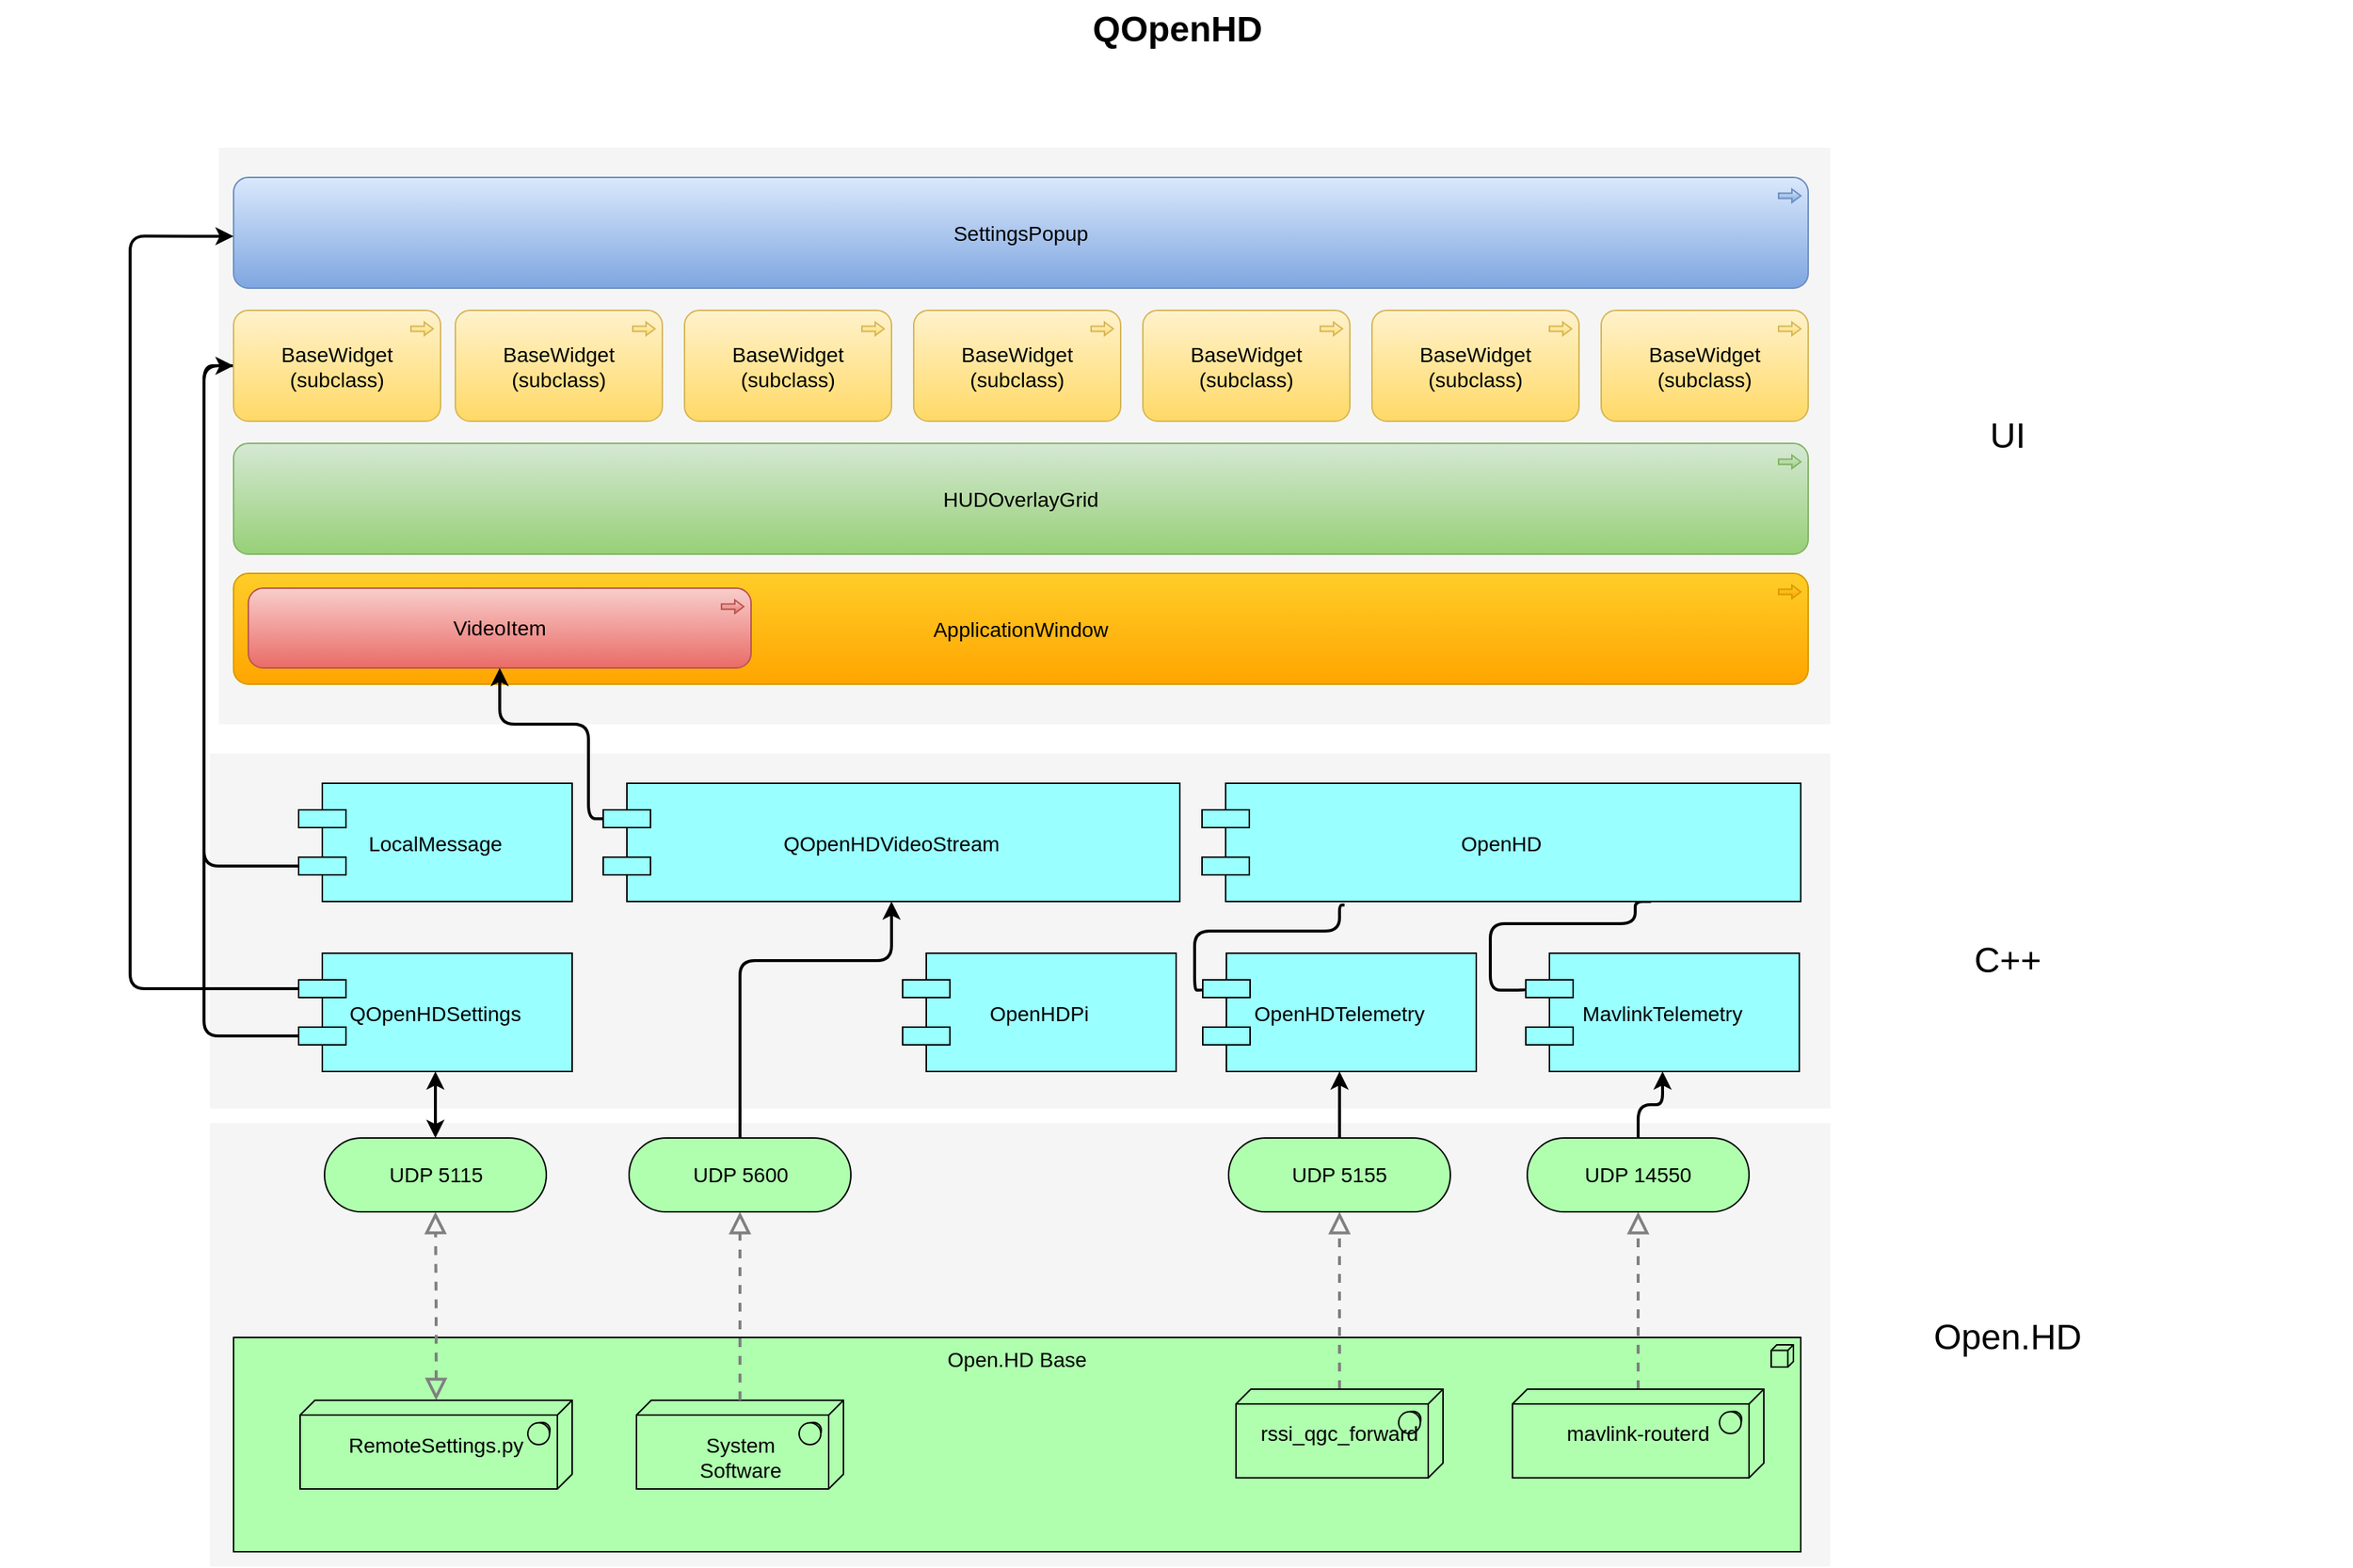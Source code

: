 <mxfile version="12.2.6" type="github" pages="1"><diagram id="6I0OCvxSQrVGMHxT2VVA" name="Page-1"><mxGraphModel dx="726" dy="1528" grid="1" gridSize="10" guides="1" tooltips="1" connect="1" arrows="1" fold="1" page="1" pageScale="1" pageWidth="850" pageHeight="1100" math="0" shadow="0"><root><mxCell id="0"/><mxCell id="1" parent="0"/><mxCell id="dKdSaXE48SgPbhcamS2K-30" value="" style="whiteSpace=wrap;html=1;strokeColor=none;strokeWidth=1;fillColor=#f5f5f5;fontSize=14;" parent="1" vertex="1"><mxGeometry x="194" y="670" width="1096" height="300" as="geometry"/></mxCell><mxCell id="dKdSaXE48SgPbhcamS2K-31" value="" style="whiteSpace=wrap;html=1;strokeColor=none;strokeWidth=1;fillColor=#f5f5f5;fontSize=14;" parent="1" vertex="1"><mxGeometry x="194" y="420" width="1096" height="240" as="geometry"/></mxCell><mxCell id="dKdSaXE48SgPbhcamS2K-33" value="Open.HD Base" style="html=1;whiteSpace=wrap;fillColor=#AFFFAF;shape=mxgraph.archimate3.application;appType=node;archiType=square;fontSize=14;verticalAlign=top;" parent="1" vertex="1"><mxGeometry x="210" y="815" width="1060" height="145" as="geometry"/></mxCell><mxCell id="dKdSaXE48SgPbhcamS2K-34" style="edgeStyle=elbowEdgeStyle;rounded=1;elbow=vertical;html=1;startSize=10;endArrow=block;endFill=0;endSize=10;jettySize=auto;orthogonalLoop=1;strokeColor=#808080;fontSize=14;dashed=1;exitX=0.5;exitY=0;exitDx=0;exitDy=0;exitPerimeter=0;strokeWidth=2;" parent="1" source="dKdSaXE48SgPbhcamS2K-37" target="dKdSaXE48SgPbhcamS2K-40" edge="1"><mxGeometry relative="1" as="geometry"/></mxCell><mxCell id="dKdSaXE48SgPbhcamS2K-35" value="&lt;div&gt;&lt;br&gt;&lt;/div&gt;System&lt;div&gt;Software&lt;/div&gt;" style="html=1;whiteSpace=wrap;fillColor=#AFFFAF;shape=mxgraph.archimate3.tech;techType=sysSw;fontSize=14;" parent="1" vertex="1"><mxGeometry x="482.5" y="857.5" width="140" height="60" as="geometry"/></mxCell><mxCell id="dKdSaXE48SgPbhcamS2K-36" style="edgeStyle=elbowEdgeStyle;rounded=1;elbow=vertical;html=1;startSize=10;endArrow=block;endFill=0;endSize=10;jettySize=auto;orthogonalLoop=1;strokeColor=#808080;fontSize=14;dashed=1;strokeWidth=2;exitX=0.5;exitY=0;exitDx=0;exitDy=0;exitPerimeter=0;" parent="1" source="7QAjqBn24WtBQ80JvCML-49" target="dKdSaXE48SgPbhcamS2K-45" edge="1"><mxGeometry relative="1" as="geometry"/></mxCell><mxCell id="dKdSaXE48SgPbhcamS2K-37" value="&lt;div&gt;rssi_qgc_forward&lt;/div&gt;" style="html=1;whiteSpace=wrap;fillColor=#AFFFAF;shape=mxgraph.archimate3.tech;techType=sysSw;fontSize=14;" parent="1" vertex="1"><mxGeometry x="888" y="850" width="140" height="60" as="geometry"/></mxCell><mxCell id="7QAjqBn24WtBQ80JvCML-18" style="edgeStyle=orthogonalEdgeStyle;rounded=1;orthogonalLoop=1;jettySize=auto;html=1;exitX=0.5;exitY=0;exitDx=0;exitDy=0;exitPerimeter=0;entryX=0.5;entryY=1;entryDx=0;entryDy=0;strokeWidth=2;" edge="1" parent="1" source="dKdSaXE48SgPbhcamS2K-40" target="dKdSaXE48SgPbhcamS2K-53"><mxGeometry relative="1" as="geometry"/></mxCell><mxCell id="dKdSaXE48SgPbhcamS2K-40" value="UDP 5155" style="html=1;whiteSpace=wrap;fillColor=#AFFFAF;shape=mxgraph.archimate3.service;fontSize=14;" parent="1" vertex="1"><mxGeometry x="883" y="680" width="150" height="50" as="geometry"/></mxCell><mxCell id="7QAjqBn24WtBQ80JvCML-19" style="edgeStyle=orthogonalEdgeStyle;rounded=1;orthogonalLoop=1;jettySize=auto;html=1;exitX=0.5;exitY=0;exitDx=0;exitDy=0;exitPerimeter=0;entryX=0.5;entryY=1;entryDx=0;entryDy=0;strokeWidth=2;" edge="1" parent="1" source="dKdSaXE48SgPbhcamS2K-45" target="7QAjqBn24WtBQ80JvCML-9"><mxGeometry relative="1" as="geometry"/></mxCell><mxCell id="dKdSaXE48SgPbhcamS2K-45" value="UDP 14550" style="html=1;whiteSpace=wrap;fillColor=#AFFFAF;shape=mxgraph.archimate3.service;fontSize=14;" parent="1" vertex="1"><mxGeometry x="1085" y="680" width="150" height="50" as="geometry"/></mxCell><mxCell id="dKdSaXE48SgPbhcamS2K-47" value="QOpenHDSettings" style="shape=component;align=center;fillColor=#99ffff;gradientColor=none;fontSize=14;" parent="1" vertex="1"><mxGeometry x="254" y="555" width="185" height="80" as="geometry"/></mxCell><mxCell id="dKdSaXE48SgPbhcamS2K-49" value="QOpenHDVideoStream" style="shape=component;align=center;fillColor=#99ffff;gradientColor=none;fontSize=14;" parent="1" vertex="1"><mxGeometry x="460" y="440" width="390" height="80" as="geometry"/></mxCell><mxCell id="dKdSaXE48SgPbhcamS2K-51" value="LocalMessage" style="shape=component;align=center;fillColor=#99ffff;gradientColor=none;fontSize=14;" parent="1" vertex="1"><mxGeometry x="254" y="440" width="185" height="80" as="geometry"/></mxCell><mxCell id="7QAjqBn24WtBQ80JvCML-12" style="edgeStyle=orthogonalEdgeStyle;orthogonalLoop=1;jettySize=auto;html=1;exitX=0;exitY=0.3;exitDx=0;exitDy=0;entryX=0.238;entryY=1.03;entryDx=0;entryDy=0;entryPerimeter=0;strokeWidth=2;rounded=1;endArrow=none;endFill=0;" edge="1" parent="1" source="dKdSaXE48SgPbhcamS2K-53" target="7QAjqBn24WtBQ80JvCML-11"><mxGeometry relative="1" as="geometry"><mxPoint x="958" y="519" as="targetPoint"/><Array as="points"><mxPoint x="860" y="580"/><mxPoint x="860" y="540"/><mxPoint x="958" y="540"/></Array></mxGeometry></mxCell><mxCell id="dKdSaXE48SgPbhcamS2K-53" value="OpenHDTelemetry" style="shape=component;align=center;fillColor=#99ffff;gradientColor=none;fontSize=14;" parent="1" vertex="1"><mxGeometry x="865.5" y="555" width="185" height="80" as="geometry"/></mxCell><mxCell id="dKdSaXE48SgPbhcamS2K-58" value="C++" style="text;html=1;strokeColor=none;fillColor=none;align=center;verticalAlign=middle;whiteSpace=wrap;fontSize=24;strokeWidth=1;" parent="1" vertex="1"><mxGeometry x="1290" y="550" width="240" height="20" as="geometry"/></mxCell><mxCell id="dKdSaXE48SgPbhcamS2K-60" value="UI" style="text;html=1;strokeColor=none;fillColor=none;align=center;verticalAlign=middle;whiteSpace=wrap;fontSize=24;" parent="1" vertex="1"><mxGeometry x="1290" y="195" width="240" height="20" as="geometry"/></mxCell><mxCell id="dKdSaXE48SgPbhcamS2K-63" value="QOpenHD" style="text;strokeColor=none;fillColor=none;html=1;fontSize=24;fontStyle=1;verticalAlign=middle;align=center;" parent="1" vertex="1"><mxGeometry x="52.5" y="-90" width="1590" height="40" as="geometry"/></mxCell><mxCell id="7QAjqBn24WtBQ80JvCML-7" value="" style="whiteSpace=wrap;html=1;strokeColor=none;strokeWidth=1;fillColor=#f5f5f5;fontSize=14;" vertex="1" parent="1"><mxGeometry x="200" y="10" width="1090" height="390" as="geometry"/></mxCell><mxCell id="dKdSaXE48SgPbhcamS2K-57" value="ApplicationWindow" style="html=1;whiteSpace=wrap;fillColor=#ffcd28;shape=mxgraph.archimate3.application;appType=proc;archiType=rounded;fontSize=14;strokeColor=#d79b00;gradientColor=#ffa500;" parent="1" vertex="1"><mxGeometry x="210" y="298" width="1065" height="75" as="geometry"/></mxCell><mxCell id="7QAjqBn24WtBQ80JvCML-28" style="edgeStyle=orthogonalEdgeStyle;rounded=1;orthogonalLoop=1;jettySize=auto;html=1;exitX=0;exitY=0.3;exitDx=0;exitDy=0;entryX=0.75;entryY=1;entryDx=0;entryDy=0;strokeWidth=2;endArrow=none;endFill=0;" edge="1" parent="1" source="7QAjqBn24WtBQ80JvCML-9" target="7QAjqBn24WtBQ80JvCML-11"><mxGeometry relative="1" as="geometry"><Array as="points"><mxPoint x="1060" y="580"/><mxPoint x="1060" y="535"/><mxPoint x="1158" y="535"/></Array></mxGeometry></mxCell><mxCell id="7QAjqBn24WtBQ80JvCML-9" value="MavlinkTelemetry" style="shape=component;align=center;fillColor=#99ffff;gradientColor=none;fontSize=14;" vertex="1" parent="1"><mxGeometry x="1084" y="555" width="185" height="80" as="geometry"/></mxCell><mxCell id="7QAjqBn24WtBQ80JvCML-10" value="OpenHDPi" style="shape=component;align=center;fillColor=#99ffff;gradientColor=none;fontSize=14;" vertex="1" parent="1"><mxGeometry x="662.5" y="555" width="185" height="80" as="geometry"/></mxCell><mxCell id="7QAjqBn24WtBQ80JvCML-11" value="OpenHD" style="shape=component;align=center;fillColor=#99ffff;gradientColor=none;fontSize=14;" vertex="1" parent="1"><mxGeometry x="865" y="440" width="405" height="80" as="geometry"/></mxCell><mxCell id="7QAjqBn24WtBQ80JvCML-36" style="edgeStyle=orthogonalEdgeStyle;rounded=1;orthogonalLoop=1;jettySize=auto;html=1;exitX=0.5;exitY=0;exitDx=0;exitDy=0;exitPerimeter=0;strokeWidth=2;fontSize=24;" edge="1" parent="1" source="7QAjqBn24WtBQ80JvCML-15" target="dKdSaXE48SgPbhcamS2K-49"><mxGeometry relative="1" as="geometry"><Array as="points"><mxPoint x="553" y="560"/><mxPoint x="655" y="560"/></Array></mxGeometry></mxCell><mxCell id="7QAjqBn24WtBQ80JvCML-15" value="UDP 5600" style="html=1;whiteSpace=wrap;fillColor=#AFFFAF;shape=mxgraph.archimate3.service;fontSize=14;" vertex="1" parent="1"><mxGeometry x="477.5" y="680" width="150" height="50" as="geometry"/></mxCell><mxCell id="7QAjqBn24WtBQ80JvCML-16" style="edgeStyle=elbowEdgeStyle;rounded=1;elbow=vertical;html=1;startSize=10;endArrow=block;endFill=0;endSize=10;jettySize=auto;orthogonalLoop=1;strokeColor=#808080;fontSize=14;dashed=1;exitX=0.5;exitY=0;exitDx=0;exitDy=0;exitPerimeter=0;strokeWidth=2;" edge="1" parent="1" source="dKdSaXE48SgPbhcamS2K-35"><mxGeometry relative="1" as="geometry"><mxPoint x="510" y="810" as="sourcePoint"/><mxPoint x="552.5" y="730" as="targetPoint"/></mxGeometry></mxCell><mxCell id="7QAjqBn24WtBQ80JvCML-20" value="HUDOverlayGrid" style="html=1;whiteSpace=wrap;fillColor=#d5e8d4;shape=mxgraph.archimate3.application;appType=proc;archiType=rounded;fontSize=14;gradientColor=#97d077;strokeColor=#82b366;" vertex="1" parent="1"><mxGeometry x="210" y="210" width="1065" height="75" as="geometry"/></mxCell><mxCell id="7QAjqBn24WtBQ80JvCML-21" value="SettingsPopup" style="html=1;whiteSpace=wrap;fillColor=#dae8fc;shape=mxgraph.archimate3.application;appType=proc;archiType=rounded;fontSize=14;gradientColor=#7ea6e0;strokeColor=#6c8ebf;" vertex="1" parent="1"><mxGeometry x="210" y="30" width="1065" height="75" as="geometry"/></mxCell><mxCell id="7QAjqBn24WtBQ80JvCML-23" style="edgeStyle=orthogonalEdgeStyle;rounded=1;orthogonalLoop=1;jettySize=auto;html=1;exitX=0;exitY=0.5;exitDx=0;exitDy=0;exitPerimeter=0;entryX=0;entryY=0.7;entryDx=0;entryDy=0;strokeWidth=2;endArrow=none;endFill=0;" edge="1" parent="1" source="7QAjqBn24WtBQ80JvCML-22" target="dKdSaXE48SgPbhcamS2K-51"><mxGeometry relative="1" as="geometry"/></mxCell><mxCell id="7QAjqBn24WtBQ80JvCML-24" style="edgeStyle=orthogonalEdgeStyle;rounded=1;orthogonalLoop=1;jettySize=auto;html=1;exitX=0;exitY=0.5;exitDx=0;exitDy=0;exitPerimeter=0;entryX=0;entryY=0.7;entryDx=0;entryDy=0;strokeWidth=2;endArrow=none;endFill=0;startArrow=classic;startFill=1;" edge="1" parent="1" source="7QAjqBn24WtBQ80JvCML-22" target="dKdSaXE48SgPbhcamS2K-47"><mxGeometry relative="1" as="geometry"/></mxCell><mxCell id="7QAjqBn24WtBQ80JvCML-22" value="BaseWidget (subclass)" style="html=1;whiteSpace=wrap;fillColor=#fff2cc;shape=mxgraph.archimate3.application;appType=proc;archiType=rounded;fontSize=14;gradientColor=#ffd966;strokeColor=#D6B656;" vertex="1" parent="1"><mxGeometry x="210" y="120" width="140" height="75" as="geometry"/></mxCell><mxCell id="7QAjqBn24WtBQ80JvCML-26" value="VideoItem" style="html=1;whiteSpace=wrap;fillColor=#f8cecc;shape=mxgraph.archimate3.application;appType=proc;archiType=rounded;fontSize=14;strokeColor=#b85450;gradientColor=#ea6b66;" vertex="1" parent="1"><mxGeometry x="220" y="308" width="340" height="54" as="geometry"/></mxCell><mxCell id="7QAjqBn24WtBQ80JvCML-27" style="edgeStyle=orthogonalEdgeStyle;rounded=1;orthogonalLoop=1;jettySize=auto;html=1;exitX=0;exitY=0.3;exitDx=0;exitDy=0;entryX=0.5;entryY=1;entryDx=0;entryDy=0;entryPerimeter=0;strokeWidth=2;" edge="1" parent="1" source="dKdSaXE48SgPbhcamS2K-49" target="7QAjqBn24WtBQ80JvCML-26"><mxGeometry relative="1" as="geometry"><Array as="points"><mxPoint x="450" y="464"/><mxPoint x="450" y="400"/><mxPoint x="390" y="400"/></Array></mxGeometry></mxCell><mxCell id="7QAjqBn24WtBQ80JvCML-30" value="Open.HD" style="text;html=1;strokeColor=none;fillColor=none;align=center;verticalAlign=middle;whiteSpace=wrap;fontSize=24;strokeWidth=1;" vertex="1" parent="1"><mxGeometry x="1290" y="805" width="240" height="20" as="geometry"/></mxCell><mxCell id="7QAjqBn24WtBQ80JvCML-37" value="BaseWidget (subclass)" style="html=1;whiteSpace=wrap;fillColor=#fff2cc;shape=mxgraph.archimate3.application;appType=proc;archiType=rounded;fontSize=14;gradientColor=#ffd966;strokeColor=#d6b656;" vertex="1" parent="1"><mxGeometry x="360" y="120" width="140" height="75" as="geometry"/></mxCell><mxCell id="7QAjqBn24WtBQ80JvCML-38" value="BaseWidget (subclass)" style="html=1;whiteSpace=wrap;fillColor=#fff2cc;shape=mxgraph.archimate3.application;appType=proc;archiType=rounded;fontSize=14;gradientColor=#ffd966;strokeColor=#d6b656;" vertex="1" parent="1"><mxGeometry x="515" y="120" width="140" height="75" as="geometry"/></mxCell><mxCell id="7QAjqBn24WtBQ80JvCML-39" value="BaseWidget (subclass)" style="html=1;whiteSpace=wrap;fillColor=#fff2cc;shape=mxgraph.archimate3.application;appType=proc;archiType=rounded;fontSize=14;gradientColor=#ffd966;strokeColor=#d6b656;" vertex="1" parent="1"><mxGeometry x="670" y="120" width="140" height="75" as="geometry"/></mxCell><mxCell id="7QAjqBn24WtBQ80JvCML-40" value="BaseWidget (subclass)" style="html=1;whiteSpace=wrap;fillColor=#fff2cc;shape=mxgraph.archimate3.application;appType=proc;archiType=rounded;fontSize=14;gradientColor=#ffd966;strokeColor=#d6b656;" vertex="1" parent="1"><mxGeometry x="825" y="120" width="140" height="75" as="geometry"/></mxCell><mxCell id="7QAjqBn24WtBQ80JvCML-41" value="BaseWidget (subclass)" style="html=1;whiteSpace=wrap;fillColor=#fff2cc;shape=mxgraph.archimate3.application;appType=proc;archiType=rounded;fontSize=14;gradientColor=#ffd966;strokeColor=#d6b656;" vertex="1" parent="1"><mxGeometry x="980" y="120" width="140" height="75" as="geometry"/></mxCell><mxCell id="7QAjqBn24WtBQ80JvCML-42" value="BaseWidget (subclass)" style="html=1;whiteSpace=wrap;fillColor=#fff2cc;shape=mxgraph.archimate3.application;appType=proc;archiType=rounded;fontSize=14;gradientColor=#ffd966;strokeColor=#d6b656;" vertex="1" parent="1"><mxGeometry x="1135" y="120" width="140" height="75" as="geometry"/></mxCell><mxCell id="7QAjqBn24WtBQ80JvCML-44" style="edgeStyle=orthogonalEdgeStyle;rounded=1;orthogonalLoop=1;jettySize=auto;html=1;exitX=0;exitY=0.3;exitDx=0;exitDy=0;strokeWidth=2;fontSize=24;entryX=0;entryY=0.531;entryDx=0;entryDy=0;entryPerimeter=0;" edge="1" parent="1" source="dKdSaXE48SgPbhcamS2K-47" target="7QAjqBn24WtBQ80JvCML-21"><mxGeometry relative="1" as="geometry"><mxPoint x="170" y="69" as="targetPoint"/><Array as="points"><mxPoint x="140" y="579"/><mxPoint x="140" y="70"/></Array></mxGeometry></mxCell><mxCell id="7QAjqBn24WtBQ80JvCML-46" style="edgeStyle=orthogonalEdgeStyle;rounded=1;orthogonalLoop=1;jettySize=auto;html=1;exitX=0.5;exitY=0;exitDx=0;exitDy=0;exitPerimeter=0;entryX=0.5;entryY=1;entryDx=0;entryDy=0;strokeWidth=2;fontSize=24;startArrow=classic;startFill=1;" edge="1" parent="1" source="7QAjqBn24WtBQ80JvCML-45" target="dKdSaXE48SgPbhcamS2K-47"><mxGeometry relative="1" as="geometry"/></mxCell><mxCell id="7QAjqBn24WtBQ80JvCML-45" value="UDP 5115" style="html=1;whiteSpace=wrap;fillColor=#AFFFAF;shape=mxgraph.archimate3.service;fontSize=14;" vertex="1" parent="1"><mxGeometry x="271.5" y="680" width="150" height="50" as="geometry"/></mxCell><mxCell id="7QAjqBn24WtBQ80JvCML-48" style="edgeStyle=elbowEdgeStyle;rounded=1;orthogonalLoop=1;jettySize=auto;html=1;exitX=0.5;exitY=0;exitDx=0;exitDy=0;exitPerimeter=0;entryX=0.5;entryY=1;entryDx=0;entryDy=0;entryPerimeter=0;strokeWidth=2;fontSize=24;dashed=1;strokeColor=#808080;startArrow=block;startFill=0;endSize=10;startSize=10;endArrow=block;endFill=0;elbow=vertical;" edge="1" parent="1" source="7QAjqBn24WtBQ80JvCML-47" target="7QAjqBn24WtBQ80JvCML-45"><mxGeometry relative="1" as="geometry"/></mxCell><mxCell id="7QAjqBn24WtBQ80JvCML-47" value="&lt;div&gt;RemoteSettings.py&lt;/div&gt;" style="html=1;whiteSpace=wrap;fillColor=#AFFFAF;shape=mxgraph.archimate3.tech;techType=sysSw;fontSize=14;" vertex="1" parent="1"><mxGeometry x="255" y="857.5" width="184" height="60" as="geometry"/></mxCell><mxCell id="7QAjqBn24WtBQ80JvCML-49" value="mavlink-routerd" style="html=1;whiteSpace=wrap;fillColor=#AFFFAF;shape=mxgraph.archimate3.tech;techType=sysSw;fontSize=14;" vertex="1" parent="1"><mxGeometry x="1075" y="850" width="170" height="60" as="geometry"/></mxCell></root></mxGraphModel></diagram></mxfile>